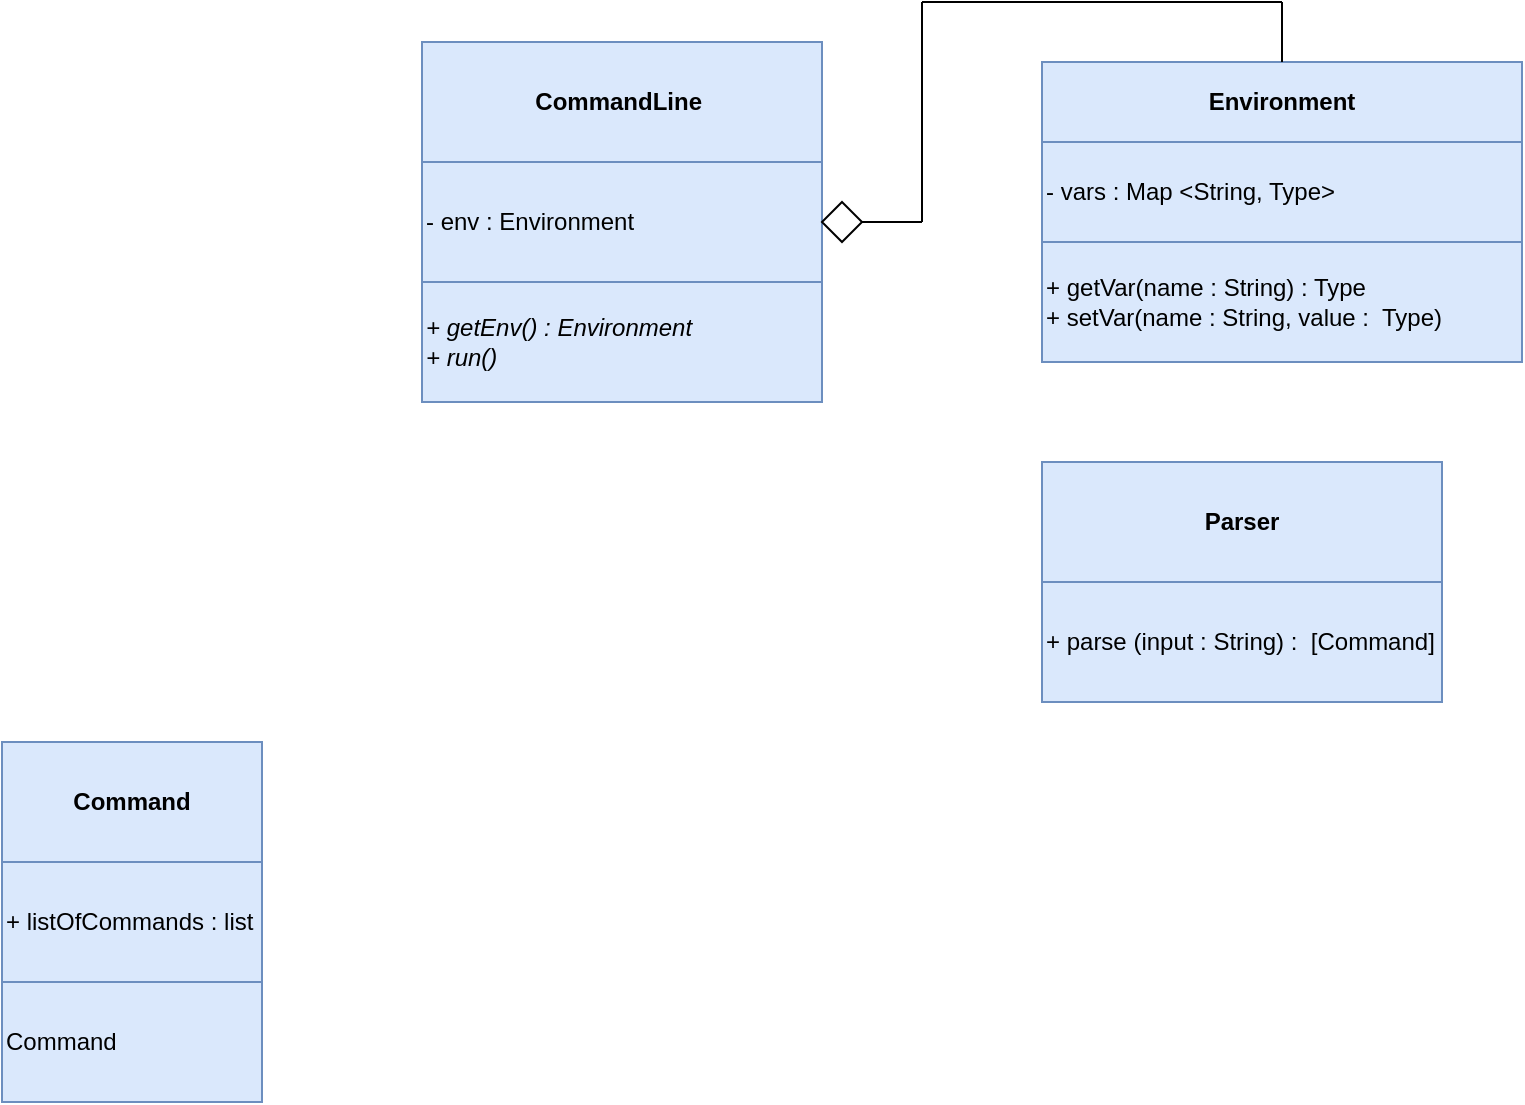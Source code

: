 <mxfile version="17.1.3" type="github">
  <diagram id="dww7MRhnpniaUA8ngxxx" name="Page-1">
    <mxGraphModel dx="2066" dy="1186" grid="1" gridSize="10" guides="1" tooltips="1" connect="1" arrows="1" fold="1" page="1" pageScale="1" pageWidth="827" pageHeight="1169" math="0" shadow="0">
      <root>
        <mxCell id="0" />
        <mxCell id="1" parent="0" />
        <mxCell id="ITiKIolI_d2dZ91DUdzG-5" value="&lt;b&gt;Command&lt;/b&gt;" style="rounded=0;whiteSpace=wrap;html=1;fillColor=#dae8fc;strokeColor=#6c8ebf;" parent="1" vertex="1">
          <mxGeometry x="40" y="390" width="130" height="60" as="geometry" />
        </mxCell>
        <mxCell id="ITiKIolI_d2dZ91DUdzG-6" value="Command" style="rounded=0;whiteSpace=wrap;html=1;fillColor=#dae8fc;strokeColor=#6c8ebf;align=left;" parent="1" vertex="1">
          <mxGeometry x="40" y="510" width="130" height="60" as="geometry" />
        </mxCell>
        <mxCell id="ITiKIolI_d2dZ91DUdzG-7" value="+ listOfCommands : list" style="rounded=0;whiteSpace=wrap;html=1;fillColor=#dae8fc;strokeColor=#6c8ebf;align=left;" parent="1" vertex="1">
          <mxGeometry x="40" y="450" width="130" height="60" as="geometry" />
        </mxCell>
        <mxCell id="ITiKIolI_d2dZ91DUdzG-8" value="&lt;b&gt;CommandLine&amp;nbsp;&lt;/b&gt;" style="rounded=0;whiteSpace=wrap;html=1;fillColor=#dae8fc;strokeColor=#6c8ebf;" parent="1" vertex="1">
          <mxGeometry x="250" y="40" width="200" height="60" as="geometry" />
        </mxCell>
        <mxCell id="ITiKIolI_d2dZ91DUdzG-9" value="&lt;div&gt;&lt;span&gt;- env : Environment&lt;/span&gt;&lt;/div&gt;" style="rounded=0;whiteSpace=wrap;html=1;fillColor=#dae8fc;strokeColor=#6c8ebf;align=left;" parent="1" vertex="1">
          <mxGeometry x="250" y="100" width="200" height="60" as="geometry" />
        </mxCell>
        <mxCell id="ITiKIolI_d2dZ91DUdzG-10" value="&lt;i&gt;+ getEnv() : Environment&lt;br&gt;+ run()&lt;br&gt;&lt;/i&gt;" style="rounded=0;whiteSpace=wrap;html=1;fillColor=#dae8fc;strokeColor=#6c8ebf;align=left;" parent="1" vertex="1">
          <mxGeometry x="250" y="160" width="200" height="60" as="geometry" />
        </mxCell>
        <mxCell id="ITiKIolI_d2dZ91DUdzG-11" value="&lt;b&gt;Environment&lt;/b&gt;" style="rounded=0;whiteSpace=wrap;html=1;fillColor=#dae8fc;strokeColor=#6c8ebf;" parent="1" vertex="1">
          <mxGeometry x="560" y="50" width="240" height="40" as="geometry" />
        </mxCell>
        <mxCell id="ITiKIolI_d2dZ91DUdzG-12" value="- vars : Map &amp;lt;String, Type&amp;gt;&amp;nbsp;&amp;nbsp;" style="rounded=0;whiteSpace=wrap;html=1;fillColor=#dae8fc;strokeColor=#6c8ebf;align=left;" parent="1" vertex="1">
          <mxGeometry x="560" y="90" width="240" height="50" as="geometry" />
        </mxCell>
        <mxCell id="ITiKIolI_d2dZ91DUdzG-13" value="+ getVar(name : String) : Type&lt;br&gt;+ setVar(name : String, value :&amp;nbsp; Type)" style="rounded=0;whiteSpace=wrap;html=1;fillColor=#dae8fc;strokeColor=#6c8ebf;align=left;" parent="1" vertex="1">
          <mxGeometry x="560" y="140" width="240" height="60" as="geometry" />
        </mxCell>
        <mxCell id="ITiKIolI_d2dZ91DUdzG-15" value="" style="endArrow=none;html=1;rounded=0;exitX=1;exitY=0.5;exitDx=0;exitDy=0;startArrow=none;" parent="1" source="ITiKIolI_d2dZ91DUdzG-24" edge="1">
          <mxGeometry width="50" height="50" relative="1" as="geometry">
            <mxPoint x="540" y="310" as="sourcePoint" />
            <mxPoint x="500" y="130" as="targetPoint" />
          </mxGeometry>
        </mxCell>
        <mxCell id="ITiKIolI_d2dZ91DUdzG-16" value="" style="endArrow=none;html=1;rounded=0;" parent="1" edge="1">
          <mxGeometry width="50" height="50" relative="1" as="geometry">
            <mxPoint x="500" y="130" as="sourcePoint" />
            <mxPoint x="500" y="20" as="targetPoint" />
          </mxGeometry>
        </mxCell>
        <mxCell id="ITiKIolI_d2dZ91DUdzG-17" value="" style="endArrow=none;html=1;rounded=0;" parent="1" edge="1">
          <mxGeometry width="50" height="50" relative="1" as="geometry">
            <mxPoint x="500" y="20" as="sourcePoint" />
            <mxPoint x="680" y="20" as="targetPoint" />
          </mxGeometry>
        </mxCell>
        <mxCell id="ITiKIolI_d2dZ91DUdzG-19" value="&lt;b&gt;Parser&lt;/b&gt;" style="rounded=0;whiteSpace=wrap;html=1;fillColor=#dae8fc;strokeColor=#6c8ebf;" parent="1" vertex="1">
          <mxGeometry x="560" y="250" width="200" height="60" as="geometry" />
        </mxCell>
        <mxCell id="ITiKIolI_d2dZ91DUdzG-20" value="+ parse (input : String) :&amp;nbsp; [Command]" style="rounded=0;whiteSpace=wrap;html=1;fillColor=#dae8fc;strokeColor=#6c8ebf;align=left;" parent="1" vertex="1">
          <mxGeometry x="560" y="310" width="200" height="60" as="geometry" />
        </mxCell>
        <mxCell id="ITiKIolI_d2dZ91DUdzG-23" value="" style="endArrow=none;html=1;rounded=0;exitX=0.5;exitY=0;exitDx=0;exitDy=0;" parent="1" source="ITiKIolI_d2dZ91DUdzG-11" edge="1">
          <mxGeometry width="50" height="50" relative="1" as="geometry">
            <mxPoint x="540" y="310" as="sourcePoint" />
            <mxPoint x="680" y="20" as="targetPoint" />
          </mxGeometry>
        </mxCell>
        <mxCell id="ITiKIolI_d2dZ91DUdzG-24" value="" style="rhombus;whiteSpace=wrap;html=1;" parent="1" vertex="1">
          <mxGeometry x="450" y="120" width="20" height="20" as="geometry" />
        </mxCell>
        <mxCell id="ITiKIolI_d2dZ91DUdzG-25" value="" style="endArrow=none;html=1;rounded=0;exitX=1;exitY=0.5;exitDx=0;exitDy=0;" parent="1" source="ITiKIolI_d2dZ91DUdzG-9" target="ITiKIolI_d2dZ91DUdzG-24" edge="1">
          <mxGeometry width="50" height="50" relative="1" as="geometry">
            <mxPoint x="450" y="130" as="sourcePoint" />
            <mxPoint x="500" y="130" as="targetPoint" />
          </mxGeometry>
        </mxCell>
      </root>
    </mxGraphModel>
  </diagram>
</mxfile>
